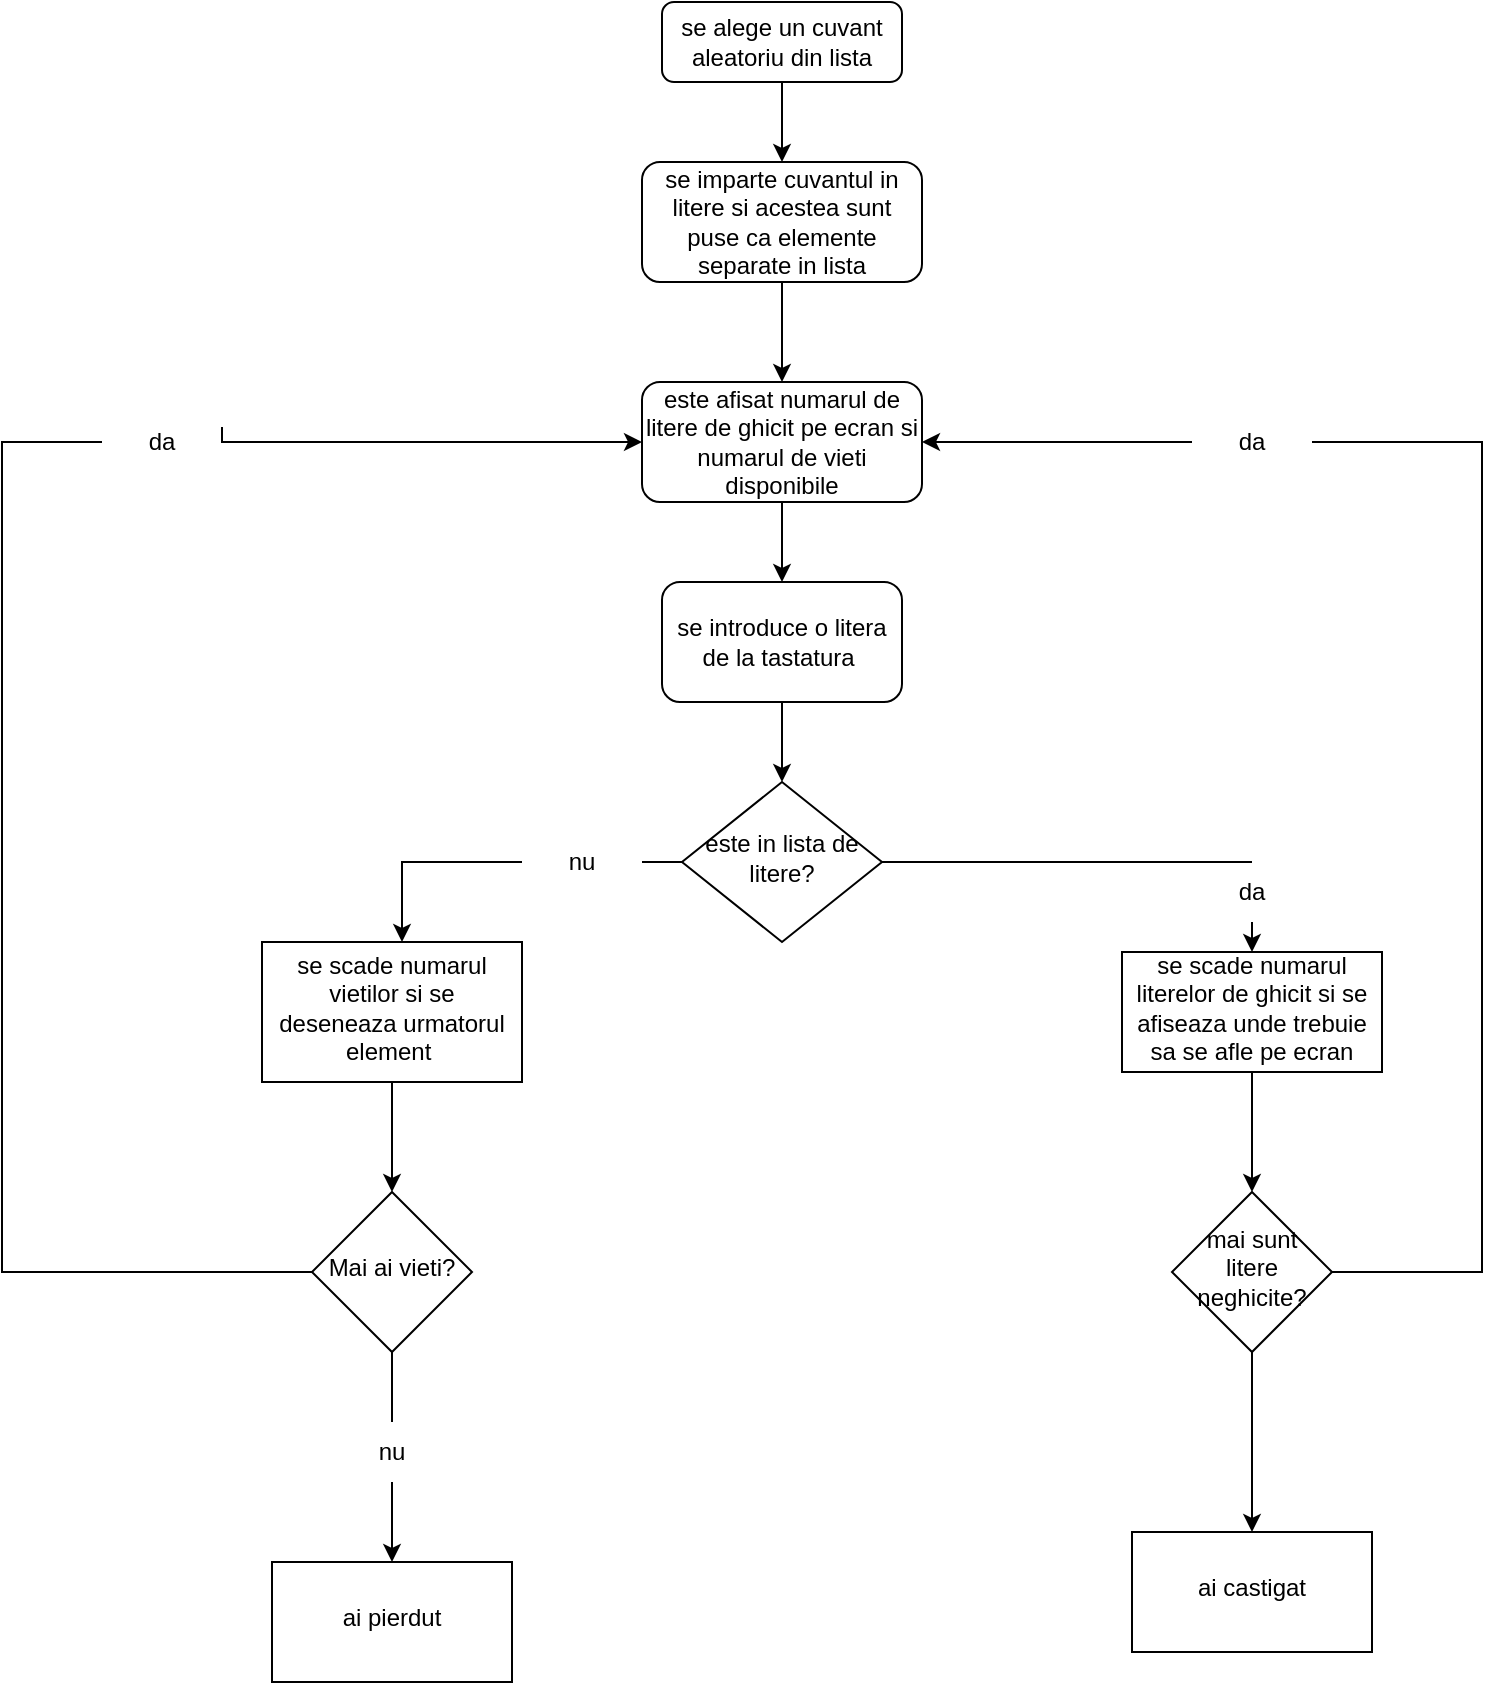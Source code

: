 <mxfile version="20.8.5" type="github">
  <diagram id="C5RBs43oDa-KdzZeNtuy" name="Page-1">
    <mxGraphModel dx="2062" dy="691" grid="1" gridSize="10" guides="1" tooltips="1" connect="1" arrows="1" fold="1" page="1" pageScale="1" pageWidth="827" pageHeight="1169" math="0" shadow="0">
      <root>
        <mxCell id="WIyWlLk6GJQsqaUBKTNV-0" />
        <mxCell id="WIyWlLk6GJQsqaUBKTNV-1" parent="WIyWlLk6GJQsqaUBKTNV-0" />
        <mxCell id="ASdXPYL3L9GyblWGiS_Q-5" value="" style="edgeStyle=orthogonalEdgeStyle;rounded=0;orthogonalLoop=1;jettySize=auto;html=1;" edge="1" parent="WIyWlLk6GJQsqaUBKTNV-1" source="WIyWlLk6GJQsqaUBKTNV-3" target="ASdXPYL3L9GyblWGiS_Q-0">
          <mxGeometry relative="1" as="geometry" />
        </mxCell>
        <mxCell id="WIyWlLk6GJQsqaUBKTNV-3" value="se alege un cuvant aleatoriu din lista" style="rounded=1;whiteSpace=wrap;html=1;fontSize=12;glass=0;strokeWidth=1;shadow=0;" parent="WIyWlLk6GJQsqaUBKTNV-1" vertex="1">
          <mxGeometry x="160" y="20" width="120" height="40" as="geometry" />
        </mxCell>
        <mxCell id="ASdXPYL3L9GyblWGiS_Q-28" value="" style="edgeStyle=orthogonalEdgeStyle;rounded=0;orthogonalLoop=1;jettySize=auto;html=1;startArrow=none;" edge="1" parent="WIyWlLk6GJQsqaUBKTNV-1" source="ASdXPYL3L9GyblWGiS_Q-29" target="ASdXPYL3L9GyblWGiS_Q-27">
          <mxGeometry relative="1" as="geometry">
            <Array as="points">
              <mxPoint x="30" y="450" />
            </Array>
          </mxGeometry>
        </mxCell>
        <mxCell id="ASdXPYL3L9GyblWGiS_Q-74" style="edgeStyle=orthogonalEdgeStyle;rounded=0;orthogonalLoop=1;jettySize=auto;html=1;entryX=0.5;entryY=0;entryDx=0;entryDy=0;startArrow=none;" edge="1" parent="WIyWlLk6GJQsqaUBKTNV-1" source="ASdXPYL3L9GyblWGiS_Q-67" target="ASdXPYL3L9GyblWGiS_Q-9">
          <mxGeometry relative="1" as="geometry">
            <Array as="points">
              <mxPoint x="455" y="450" />
            </Array>
          </mxGeometry>
        </mxCell>
        <mxCell id="WIyWlLk6GJQsqaUBKTNV-6" value="este in lista de litere?" style="rhombus;whiteSpace=wrap;html=1;shadow=0;fontFamily=Helvetica;fontSize=12;align=center;strokeWidth=1;spacing=6;spacingTop=-4;" parent="WIyWlLk6GJQsqaUBKTNV-1" vertex="1">
          <mxGeometry x="170" y="410" width="100" height="80" as="geometry" />
        </mxCell>
        <mxCell id="ASdXPYL3L9GyblWGiS_Q-6" value="" style="edgeStyle=orthogonalEdgeStyle;rounded=0;orthogonalLoop=1;jettySize=auto;html=1;" edge="1" parent="WIyWlLk6GJQsqaUBKTNV-1" source="ASdXPYL3L9GyblWGiS_Q-0" target="ASdXPYL3L9GyblWGiS_Q-3">
          <mxGeometry relative="1" as="geometry" />
        </mxCell>
        <mxCell id="ASdXPYL3L9GyblWGiS_Q-0" value="se imparte cuvantul in litere si acestea sunt puse ca elemente separate in lista" style="rounded=1;whiteSpace=wrap;html=1;fontSize=12;glass=0;strokeWidth=1;shadow=0;" vertex="1" parent="WIyWlLk6GJQsqaUBKTNV-1">
          <mxGeometry x="150" y="100" width="140" height="60" as="geometry" />
        </mxCell>
        <mxCell id="ASdXPYL3L9GyblWGiS_Q-13" value="" style="edgeStyle=orthogonalEdgeStyle;rounded=0;orthogonalLoop=1;jettySize=auto;html=1;" edge="1" parent="WIyWlLk6GJQsqaUBKTNV-1" source="ASdXPYL3L9GyblWGiS_Q-3" target="ASdXPYL3L9GyblWGiS_Q-12">
          <mxGeometry relative="1" as="geometry" />
        </mxCell>
        <mxCell id="ASdXPYL3L9GyblWGiS_Q-3" value="este afisat numarul de litere de ghicit pe ecran si numarul de vieti disponibile" style="rounded=1;whiteSpace=wrap;html=1;fontSize=12;glass=0;strokeWidth=1;shadow=0;" vertex="1" parent="WIyWlLk6GJQsqaUBKTNV-1">
          <mxGeometry x="150" y="210" width="140" height="60" as="geometry" />
        </mxCell>
        <mxCell id="ASdXPYL3L9GyblWGiS_Q-92" style="edgeStyle=orthogonalEdgeStyle;rounded=0;orthogonalLoop=1;jettySize=auto;html=1;entryX=0.5;entryY=0;entryDx=0;entryDy=0;" edge="1" parent="WIyWlLk6GJQsqaUBKTNV-1" source="ASdXPYL3L9GyblWGiS_Q-9" target="ASdXPYL3L9GyblWGiS_Q-20">
          <mxGeometry relative="1" as="geometry" />
        </mxCell>
        <mxCell id="ASdXPYL3L9GyblWGiS_Q-9" value="se scade numarul literelor de ghicit si se afiseaza unde trebuie sa se afle pe ecran" style="whiteSpace=wrap;html=1;shadow=0;strokeWidth=1;spacing=6;spacingTop=-4;" vertex="1" parent="WIyWlLk6GJQsqaUBKTNV-1">
          <mxGeometry x="390" y="495" width="130" height="60" as="geometry" />
        </mxCell>
        <mxCell id="ASdXPYL3L9GyblWGiS_Q-14" value="" style="edgeStyle=orthogonalEdgeStyle;rounded=0;orthogonalLoop=1;jettySize=auto;html=1;" edge="1" parent="WIyWlLk6GJQsqaUBKTNV-1" source="ASdXPYL3L9GyblWGiS_Q-12" target="WIyWlLk6GJQsqaUBKTNV-6">
          <mxGeometry relative="1" as="geometry" />
        </mxCell>
        <mxCell id="ASdXPYL3L9GyblWGiS_Q-12" value="se introduce o litera de la tastatura&amp;nbsp;" style="whiteSpace=wrap;html=1;rounded=1;glass=0;strokeWidth=1;shadow=0;" vertex="1" parent="WIyWlLk6GJQsqaUBKTNV-1">
          <mxGeometry x="160" y="310" width="120" height="60" as="geometry" />
        </mxCell>
        <mxCell id="ASdXPYL3L9GyblWGiS_Q-99" value="" style="edgeStyle=orthogonalEdgeStyle;rounded=0;orthogonalLoop=1;jettySize=auto;html=1;" edge="1" parent="WIyWlLk6GJQsqaUBKTNV-1" source="ASdXPYL3L9GyblWGiS_Q-20" target="ASdXPYL3L9GyblWGiS_Q-98">
          <mxGeometry relative="1" as="geometry" />
        </mxCell>
        <mxCell id="ASdXPYL3L9GyblWGiS_Q-20" value="mai sunt litere neghicite?" style="rhombus;whiteSpace=wrap;html=1;shadow=0;strokeWidth=1;spacing=6;spacingTop=-4;" vertex="1" parent="WIyWlLk6GJQsqaUBKTNV-1">
          <mxGeometry x="415" y="615" width="80" height="80" as="geometry" />
        </mxCell>
        <mxCell id="ASdXPYL3L9GyblWGiS_Q-83" style="edgeStyle=orthogonalEdgeStyle;rounded=0;orthogonalLoop=1;jettySize=auto;html=1;entryX=0.5;entryY=0;entryDx=0;entryDy=0;" edge="1" parent="WIyWlLk6GJQsqaUBKTNV-1" source="ASdXPYL3L9GyblWGiS_Q-27" target="ASdXPYL3L9GyblWGiS_Q-81">
          <mxGeometry relative="1" as="geometry" />
        </mxCell>
        <mxCell id="ASdXPYL3L9GyblWGiS_Q-27" value="se scade numarul vietilor si se deseneaza urmatorul element&amp;nbsp;" style="whiteSpace=wrap;html=1;shadow=0;strokeWidth=1;spacing=6;spacingTop=-4;" vertex="1" parent="WIyWlLk6GJQsqaUBKTNV-1">
          <mxGeometry x="-40" y="490" width="130" height="70" as="geometry" />
        </mxCell>
        <mxCell id="ASdXPYL3L9GyblWGiS_Q-70" style="edgeStyle=orthogonalEdgeStyle;rounded=0;orthogonalLoop=1;jettySize=auto;html=1;entryX=1;entryY=0.5;entryDx=0;entryDy=0;startArrow=none;" edge="1" parent="WIyWlLk6GJQsqaUBKTNV-1" source="ASdXPYL3L9GyblWGiS_Q-72" target="ASdXPYL3L9GyblWGiS_Q-3">
          <mxGeometry relative="1" as="geometry">
            <Array as="points" />
          </mxGeometry>
        </mxCell>
        <mxCell id="ASdXPYL3L9GyblWGiS_Q-59" value="ai pierdut" style="whiteSpace=wrap;html=1;shadow=0;strokeWidth=1;spacing=6;spacingTop=-4;" vertex="1" parent="WIyWlLk6GJQsqaUBKTNV-1">
          <mxGeometry x="-35" y="800" width="120" height="60" as="geometry" />
        </mxCell>
        <mxCell id="ASdXPYL3L9GyblWGiS_Q-65" value="" style="edgeStyle=orthogonalEdgeStyle;rounded=0;orthogonalLoop=1;jettySize=auto;html=1;endArrow=none;" edge="1" parent="WIyWlLk6GJQsqaUBKTNV-1" source="WIyWlLk6GJQsqaUBKTNV-6" target="ASdXPYL3L9GyblWGiS_Q-29">
          <mxGeometry relative="1" as="geometry">
            <mxPoint x="170" y="450" as="sourcePoint" />
            <mxPoint x="30" y="490" as="targetPoint" />
            <Array as="points" />
          </mxGeometry>
        </mxCell>
        <mxCell id="ASdXPYL3L9GyblWGiS_Q-29" value="nu" style="text;html=1;strokeColor=none;fillColor=none;align=center;verticalAlign=middle;whiteSpace=wrap;rounded=0;" vertex="1" parent="WIyWlLk6GJQsqaUBKTNV-1">
          <mxGeometry x="90" y="435" width="60" height="30" as="geometry" />
        </mxCell>
        <mxCell id="ASdXPYL3L9GyblWGiS_Q-73" value="" style="edgeStyle=orthogonalEdgeStyle;rounded=0;orthogonalLoop=1;jettySize=auto;html=1;entryX=1;entryY=0.5;entryDx=0;entryDy=0;endArrow=none;" edge="1" parent="WIyWlLk6GJQsqaUBKTNV-1" target="ASdXPYL3L9GyblWGiS_Q-72">
          <mxGeometry relative="1" as="geometry">
            <mxPoint x="570" y="590" as="sourcePoint" />
            <mxPoint x="290" y="240" as="targetPoint" />
            <Array as="points">
              <mxPoint x="570" y="240" />
            </Array>
          </mxGeometry>
        </mxCell>
        <mxCell id="ASdXPYL3L9GyblWGiS_Q-72" value="da" style="text;html=1;strokeColor=none;fillColor=none;align=center;verticalAlign=middle;whiteSpace=wrap;rounded=0;" vertex="1" parent="WIyWlLk6GJQsqaUBKTNV-1">
          <mxGeometry x="425" y="225" width="60" height="30" as="geometry" />
        </mxCell>
        <mxCell id="ASdXPYL3L9GyblWGiS_Q-75" value="" style="edgeStyle=orthogonalEdgeStyle;rounded=0;orthogonalLoop=1;jettySize=auto;html=1;entryX=0.5;entryY=0;entryDx=0;entryDy=0;endArrow=none;" edge="1" parent="WIyWlLk6GJQsqaUBKTNV-1" source="WIyWlLk6GJQsqaUBKTNV-6" target="ASdXPYL3L9GyblWGiS_Q-67">
          <mxGeometry relative="1" as="geometry">
            <mxPoint x="270" y="450" as="sourcePoint" />
            <mxPoint x="455" y="495" as="targetPoint" />
            <Array as="points">
              <mxPoint x="455" y="450" />
            </Array>
          </mxGeometry>
        </mxCell>
        <mxCell id="ASdXPYL3L9GyblWGiS_Q-67" value="da" style="text;html=1;strokeColor=none;fillColor=none;align=center;verticalAlign=middle;whiteSpace=wrap;rounded=0;" vertex="1" parent="WIyWlLk6GJQsqaUBKTNV-1">
          <mxGeometry x="425" y="450" width="60" height="30" as="geometry" />
        </mxCell>
        <mxCell id="ASdXPYL3L9GyblWGiS_Q-96" style="edgeStyle=orthogonalEdgeStyle;rounded=0;orthogonalLoop=1;jettySize=auto;html=1;startArrow=none;" edge="1" parent="WIyWlLk6GJQsqaUBKTNV-1" source="ASdXPYL3L9GyblWGiS_Q-62" target="ASdXPYL3L9GyblWGiS_Q-59">
          <mxGeometry relative="1" as="geometry" />
        </mxCell>
        <mxCell id="ASdXPYL3L9GyblWGiS_Q-102" style="edgeStyle=orthogonalEdgeStyle;rounded=0;orthogonalLoop=1;jettySize=auto;html=1;entryX=0;entryY=0.5;entryDx=0;entryDy=0;startArrow=none;exitX=1;exitY=0.25;exitDx=0;exitDy=0;" edge="1" parent="WIyWlLk6GJQsqaUBKTNV-1" source="ASdXPYL3L9GyblWGiS_Q-103" target="ASdXPYL3L9GyblWGiS_Q-3">
          <mxGeometry relative="1" as="geometry">
            <mxPoint x="-120" y="250" as="targetPoint" />
            <mxPoint x="-60" y="230" as="sourcePoint" />
            <Array as="points">
              <mxPoint x="-60" y="240" />
            </Array>
          </mxGeometry>
        </mxCell>
        <mxCell id="ASdXPYL3L9GyblWGiS_Q-81" value="Mai ai vieti?" style="rhombus;whiteSpace=wrap;html=1;shadow=0;strokeWidth=1;spacing=6;spacingTop=-4;" vertex="1" parent="WIyWlLk6GJQsqaUBKTNV-1">
          <mxGeometry x="-15" y="615" width="80" height="80" as="geometry" />
        </mxCell>
        <mxCell id="ASdXPYL3L9GyblWGiS_Q-97" value="" style="edgeStyle=orthogonalEdgeStyle;rounded=0;orthogonalLoop=1;jettySize=auto;html=1;endArrow=none;" edge="1" parent="WIyWlLk6GJQsqaUBKTNV-1" source="ASdXPYL3L9GyblWGiS_Q-81" target="ASdXPYL3L9GyblWGiS_Q-62">
          <mxGeometry relative="1" as="geometry">
            <mxPoint x="25" y="695" as="sourcePoint" />
            <mxPoint x="25" y="760" as="targetPoint" />
          </mxGeometry>
        </mxCell>
        <mxCell id="ASdXPYL3L9GyblWGiS_Q-62" value="nu" style="text;html=1;strokeColor=none;fillColor=none;align=center;verticalAlign=middle;whiteSpace=wrap;rounded=0;" vertex="1" parent="WIyWlLk6GJQsqaUBKTNV-1">
          <mxGeometry x="-5" y="730" width="60" height="30" as="geometry" />
        </mxCell>
        <mxCell id="ASdXPYL3L9GyblWGiS_Q-98" value="ai castigat" style="whiteSpace=wrap;html=1;shadow=0;strokeWidth=1;spacing=6;spacingTop=-4;" vertex="1" parent="WIyWlLk6GJQsqaUBKTNV-1">
          <mxGeometry x="395" y="785" width="120" height="60" as="geometry" />
        </mxCell>
        <mxCell id="ASdXPYL3L9GyblWGiS_Q-100" value="" style="edgeStyle=orthogonalEdgeStyle;rounded=0;orthogonalLoop=1;jettySize=auto;html=1;entryX=1;entryY=0.5;entryDx=0;entryDy=0;endArrow=none;exitX=1;exitY=0.5;exitDx=0;exitDy=0;" edge="1" parent="WIyWlLk6GJQsqaUBKTNV-1" source="ASdXPYL3L9GyblWGiS_Q-20" target="ASdXPYL3L9GyblWGiS_Q-72">
          <mxGeometry relative="1" as="geometry">
            <mxPoint x="570" y="590" as="sourcePoint" />
            <mxPoint x="290" y="240" as="targetPoint" />
            <Array as="points">
              <mxPoint x="570" y="655" />
              <mxPoint x="570" y="240" />
            </Array>
          </mxGeometry>
        </mxCell>
        <mxCell id="ASdXPYL3L9GyblWGiS_Q-106" value="" style="edgeStyle=orthogonalEdgeStyle;rounded=0;orthogonalLoop=1;jettySize=auto;html=1;entryX=0;entryY=0.5;entryDx=0;entryDy=0;endArrow=none;" edge="1" parent="WIyWlLk6GJQsqaUBKTNV-1" source="ASdXPYL3L9GyblWGiS_Q-81" target="ASdXPYL3L9GyblWGiS_Q-103">
          <mxGeometry relative="1" as="geometry">
            <mxPoint x="150" y="240" as="targetPoint" />
            <mxPoint x="-15" y="655" as="sourcePoint" />
            <Array as="points">
              <mxPoint x="-170" y="655" />
              <mxPoint x="-170" y="240" />
            </Array>
          </mxGeometry>
        </mxCell>
        <mxCell id="ASdXPYL3L9GyblWGiS_Q-103" value="da" style="text;html=1;strokeColor=none;fillColor=none;align=center;verticalAlign=middle;whiteSpace=wrap;rounded=0;" vertex="1" parent="WIyWlLk6GJQsqaUBKTNV-1">
          <mxGeometry x="-120" y="225" width="60" height="30" as="geometry" />
        </mxCell>
      </root>
    </mxGraphModel>
  </diagram>
</mxfile>
